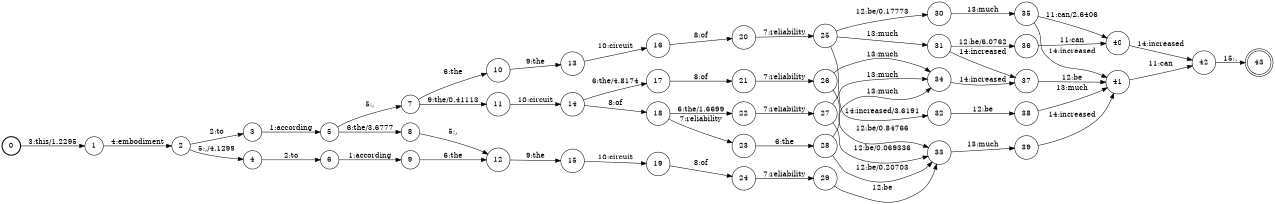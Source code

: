 digraph FST {
rankdir = LR;
size = "8.5,11";
label = "";
center = 1;
orientation = Portrait;
ranksep = "0.4";
nodesep = "0.25";
0 [label = "0", shape = circle, style = bold, fontsize = 14]
	0 -> 1 [label = "3:this/1.2295", fontsize = 14];
1 [label = "1", shape = circle, style = solid, fontsize = 14]
	1 -> 2 [label = "4:embodiment", fontsize = 14];
2 [label = "2", shape = circle, style = solid, fontsize = 14]
	2 -> 3 [label = "2:to", fontsize = 14];
	2 -> 4 [label = "5:,/4.1299", fontsize = 14];
3 [label = "3", shape = circle, style = solid, fontsize = 14]
	3 -> 5 [label = "1:according", fontsize = 14];
4 [label = "4", shape = circle, style = solid, fontsize = 14]
	4 -> 6 [label = "2:to", fontsize = 14];
5 [label = "5", shape = circle, style = solid, fontsize = 14]
	5 -> 7 [label = "5:,", fontsize = 14];
	5 -> 8 [label = "6:the/3.6777", fontsize = 14];
6 [label = "6", shape = circle, style = solid, fontsize = 14]
	6 -> 9 [label = "1:according", fontsize = 14];
7 [label = "7", shape = circle, style = solid, fontsize = 14]
	7 -> 10 [label = "6:the", fontsize = 14];
	7 -> 11 [label = "9:the/0.41113", fontsize = 14];
8 [label = "8", shape = circle, style = solid, fontsize = 14]
	8 -> 12 [label = "5:,", fontsize = 14];
9 [label = "9", shape = circle, style = solid, fontsize = 14]
	9 -> 12 [label = "6:the", fontsize = 14];
10 [label = "10", shape = circle, style = solid, fontsize = 14]
	10 -> 13 [label = "9:the", fontsize = 14];
11 [label = "11", shape = circle, style = solid, fontsize = 14]
	11 -> 14 [label = "10:circuit", fontsize = 14];
12 [label = "12", shape = circle, style = solid, fontsize = 14]
	12 -> 15 [label = "9:the", fontsize = 14];
13 [label = "13", shape = circle, style = solid, fontsize = 14]
	13 -> 16 [label = "10:circuit", fontsize = 14];
14 [label = "14", shape = circle, style = solid, fontsize = 14]
	14 -> 17 [label = "6:the/4.8174", fontsize = 14];
	14 -> 18 [label = "8:of", fontsize = 14];
15 [label = "15", shape = circle, style = solid, fontsize = 14]
	15 -> 19 [label = "10:circuit", fontsize = 14];
16 [label = "16", shape = circle, style = solid, fontsize = 14]
	16 -> 20 [label = "8:of", fontsize = 14];
17 [label = "17", shape = circle, style = solid, fontsize = 14]
	17 -> 21 [label = "8:of", fontsize = 14];
18 [label = "18", shape = circle, style = solid, fontsize = 14]
	18 -> 22 [label = "6:the/1.6699", fontsize = 14];
	18 -> 23 [label = "7:reliability", fontsize = 14];
19 [label = "19", shape = circle, style = solid, fontsize = 14]
	19 -> 24 [label = "8:of", fontsize = 14];
20 [label = "20", shape = circle, style = solid, fontsize = 14]
	20 -> 25 [label = "7:reliability", fontsize = 14];
21 [label = "21", shape = circle, style = solid, fontsize = 14]
	21 -> 26 [label = "7:reliability", fontsize = 14];
22 [label = "22", shape = circle, style = solid, fontsize = 14]
	22 -> 27 [label = "7:reliability", fontsize = 14];
23 [label = "23", shape = circle, style = solid, fontsize = 14]
	23 -> 28 [label = "6:the", fontsize = 14];
24 [label = "24", shape = circle, style = solid, fontsize = 14]
	24 -> 29 [label = "7:reliability", fontsize = 14];
25 [label = "25", shape = circle, style = solid, fontsize = 14]
	25 -> 30 [label = "12:be/0.17773", fontsize = 14];
	25 -> 31 [label = "13:much", fontsize = 14];
	25 -> 32 [label = "14:increased/3.6191", fontsize = 14];
26 [label = "26", shape = circle, style = solid, fontsize = 14]
	26 -> 33 [label = "12:be/0.84766", fontsize = 14];
	26 -> 34 [label = "13:much", fontsize = 14];
27 [label = "27", shape = circle, style = solid, fontsize = 14]
	27 -> 33 [label = "12:be/0.069336", fontsize = 14];
	27 -> 34 [label = "13:much", fontsize = 14];
28 [label = "28", shape = circle, style = solid, fontsize = 14]
	28 -> 33 [label = "12:be/0.20703", fontsize = 14];
	28 -> 34 [label = "13:much", fontsize = 14];
29 [label = "29", shape = circle, style = solid, fontsize = 14]
	29 -> 33 [label = "12:be", fontsize = 14];
30 [label = "30", shape = circle, style = solid, fontsize = 14]
	30 -> 35 [label = "13:much", fontsize = 14];
31 [label = "31", shape = circle, style = solid, fontsize = 14]
	31 -> 36 [label = "12:be/6.0762", fontsize = 14];
	31 -> 37 [label = "14:increased", fontsize = 14];
32 [label = "32", shape = circle, style = solid, fontsize = 14]
	32 -> 38 [label = "12:be", fontsize = 14];
33 [label = "33", shape = circle, style = solid, fontsize = 14]
	33 -> 39 [label = "13:much", fontsize = 14];
34 [label = "34", shape = circle, style = solid, fontsize = 14]
	34 -> 37 [label = "14:increased", fontsize = 14];
35 [label = "35", shape = circle, style = solid, fontsize = 14]
	35 -> 40 [label = "11:can/2.6406", fontsize = 14];
	35 -> 41 [label = "14:increased", fontsize = 14];
36 [label = "36", shape = circle, style = solid, fontsize = 14]
	36 -> 40 [label = "11:can", fontsize = 14];
37 [label = "37", shape = circle, style = solid, fontsize = 14]
	37 -> 41 [label = "12:be", fontsize = 14];
38 [label = "38", shape = circle, style = solid, fontsize = 14]
	38 -> 41 [label = "13:much", fontsize = 14];
39 [label = "39", shape = circle, style = solid, fontsize = 14]
	39 -> 41 [label = "14:increased", fontsize = 14];
40 [label = "40", shape = circle, style = solid, fontsize = 14]
	40 -> 42 [label = "14:increased", fontsize = 14];
41 [label = "41", shape = circle, style = solid, fontsize = 14]
	41 -> 42 [label = "11:can", fontsize = 14];
42 [label = "42", shape = circle, style = solid, fontsize = 14]
	42 -> 43 [label = "15:.", fontsize = 14];
43 [label = "43", shape = doublecircle, style = solid, fontsize = 14]
}
